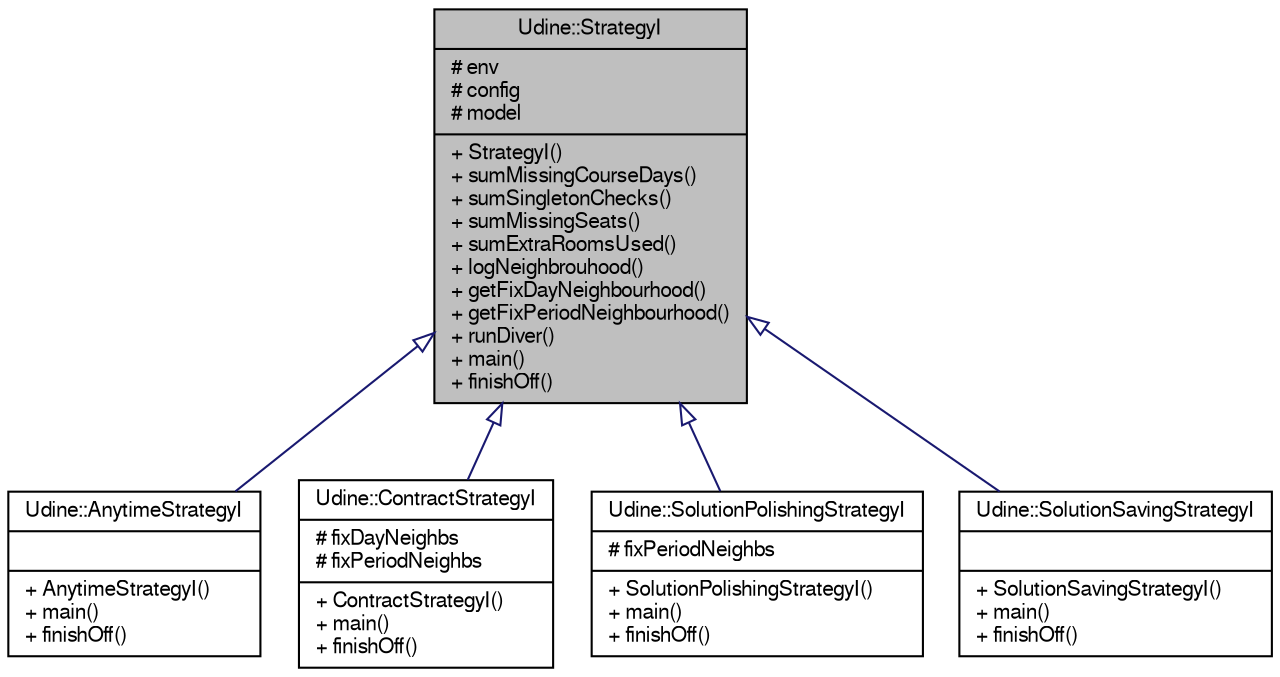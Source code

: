 digraph G
{
  edge [fontname="FreeSans",fontsize="10",labelfontname="FreeSans",labelfontsize="10"];
  node [fontname="FreeSans",fontsize="10",shape=record];
  Node1 [label="{Udine::StrategyI\n|# env\l# config\l# model\l|+ StrategyI()\l+ sumMissingCourseDays()\l+ sumSingletonChecks()\l+ sumMissingSeats()\l+ sumExtraRoomsUsed()\l+ logNeighbrouhood()\l+ getFixDayNeighbourhood()\l+ getFixPeriodNeighbourhood()\l+ runDiver()\l+ main()\l+ finishOff()\l}",height=0.2,width=0.4,color="black", fillcolor="grey75", style="filled" fontcolor="black"];
  Node1 -> Node2 [dir=back,color="midnightblue",fontsize="10",style="solid",arrowtail="empty",fontname="FreeSans"];
  Node2 [label="{Udine::AnytimeStrategyI\n||+ AnytimeStrategyI()\l+ main()\l+ finishOff()\l}",height=0.2,width=0.4,color="black", fillcolor="white", style="filled",URL="$class_udine_1_1_anytime_strategy_i.html"];
  Node1 -> Node3 [dir=back,color="midnightblue",fontsize="10",style="solid",arrowtail="empty",fontname="FreeSans"];
  Node3 [label="{Udine::ContractStrategyI\n|# fixDayNeighbs\l# fixPeriodNeighbs\l|+ ContractStrategyI()\l+ main()\l+ finishOff()\l}",height=0.2,width=0.4,color="black", fillcolor="white", style="filled",URL="$class_udine_1_1_contract_strategy_i.html"];
  Node1 -> Node4 [dir=back,color="midnightblue",fontsize="10",style="solid",arrowtail="empty",fontname="FreeSans"];
  Node4 [label="{Udine::SolutionPolishingStrategyI\n|# fixPeriodNeighbs\l|+ SolutionPolishingStrategyI()\l+ main()\l+ finishOff()\l}",height=0.2,width=0.4,color="black", fillcolor="white", style="filled",URL="$class_udine_1_1_solution_polishing_strategy_i.html"];
  Node1 -> Node5 [dir=back,color="midnightblue",fontsize="10",style="solid",arrowtail="empty",fontname="FreeSans"];
  Node5 [label="{Udine::SolutionSavingStrategyI\n||+ SolutionSavingStrategyI()\l+ main()\l+ finishOff()\l}",height=0.2,width=0.4,color="black", fillcolor="white", style="filled",URL="$class_udine_1_1_solution_saving_strategy_i.html"];
}
